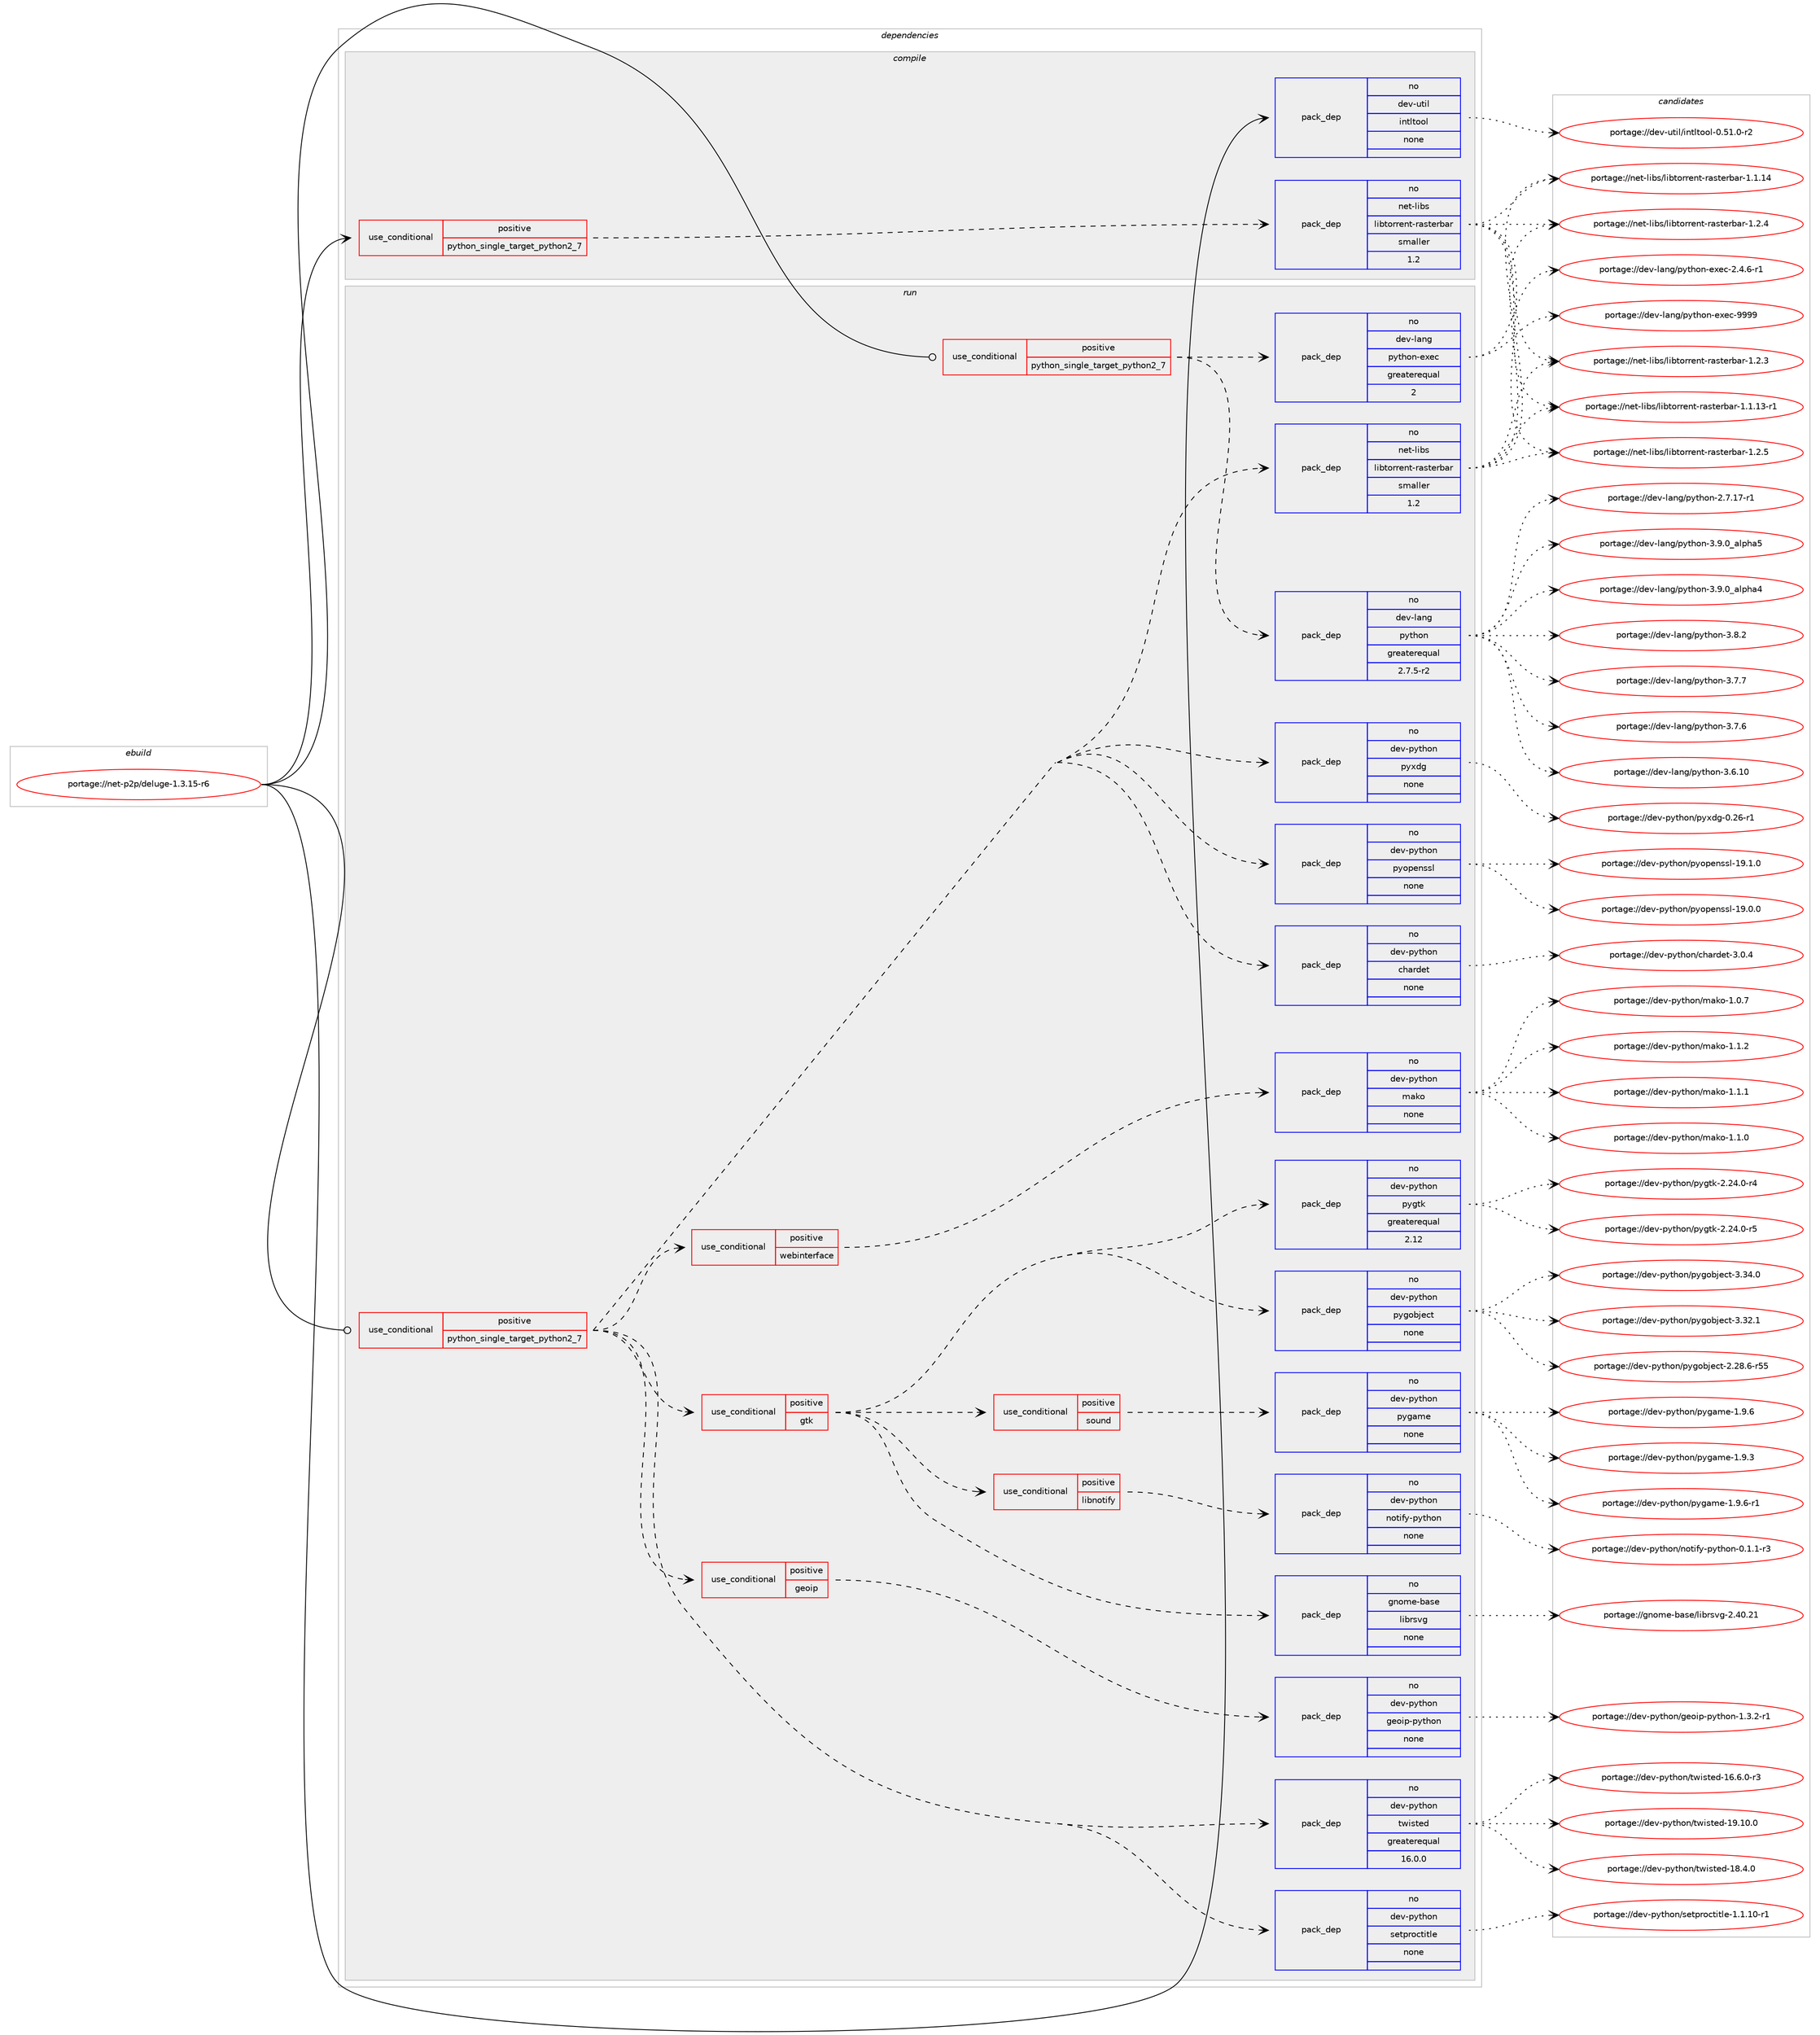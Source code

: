 digraph prolog {

# *************
# Graph options
# *************

newrank=true;
concentrate=true;
compound=true;
graph [rankdir=LR,fontname=Helvetica,fontsize=10,ranksep=1.5];#, ranksep=2.5, nodesep=0.2];
edge  [arrowhead=vee];
node  [fontname=Helvetica,fontsize=10];

# **********
# The ebuild
# **********

subgraph cluster_leftcol {
color=gray;
label=<<i>ebuild</i>>;
id [label="portage://net-p2p/deluge-1.3.15-r6", color=red, width=4, href="../net-p2p/deluge-1.3.15-r6.svg"];
}

# ****************
# The dependencies
# ****************

subgraph cluster_midcol {
color=gray;
label=<<i>dependencies</i>>;
subgraph cluster_compile {
fillcolor="#eeeeee";
style=filled;
label=<<i>compile</i>>;
subgraph cond2353 {
dependency13374 [label=<<TABLE BORDER="0" CELLBORDER="1" CELLSPACING="0" CELLPADDING="4"><TR><TD ROWSPAN="3" CELLPADDING="10">use_conditional</TD></TR><TR><TD>positive</TD></TR><TR><TD>python_single_target_python2_7</TD></TR></TABLE>>, shape=none, color=red];
subgraph pack10876 {
dependency13375 [label=<<TABLE BORDER="0" CELLBORDER="1" CELLSPACING="0" CELLPADDING="4" WIDTH="220"><TR><TD ROWSPAN="6" CELLPADDING="30">pack_dep</TD></TR><TR><TD WIDTH="110">no</TD></TR><TR><TD>net-libs</TD></TR><TR><TD>libtorrent-rasterbar</TD></TR><TR><TD>smaller</TD></TR><TR><TD>1.2</TD></TR></TABLE>>, shape=none, color=blue];
}
dependency13374:e -> dependency13375:w [weight=20,style="dashed",arrowhead="vee"];
}
id:e -> dependency13374:w [weight=20,style="solid",arrowhead="vee"];
subgraph pack10877 {
dependency13376 [label=<<TABLE BORDER="0" CELLBORDER="1" CELLSPACING="0" CELLPADDING="4" WIDTH="220"><TR><TD ROWSPAN="6" CELLPADDING="30">pack_dep</TD></TR><TR><TD WIDTH="110">no</TD></TR><TR><TD>dev-util</TD></TR><TR><TD>intltool</TD></TR><TR><TD>none</TD></TR><TR><TD></TD></TR></TABLE>>, shape=none, color=blue];
}
id:e -> dependency13376:w [weight=20,style="solid",arrowhead="vee"];
}
subgraph cluster_compileandrun {
fillcolor="#eeeeee";
style=filled;
label=<<i>compile and run</i>>;
}
subgraph cluster_run {
fillcolor="#eeeeee";
style=filled;
label=<<i>run</i>>;
subgraph cond2354 {
dependency13377 [label=<<TABLE BORDER="0" CELLBORDER="1" CELLSPACING="0" CELLPADDING="4"><TR><TD ROWSPAN="3" CELLPADDING="10">use_conditional</TD></TR><TR><TD>positive</TD></TR><TR><TD>python_single_target_python2_7</TD></TR></TABLE>>, shape=none, color=red];
subgraph pack10878 {
dependency13378 [label=<<TABLE BORDER="0" CELLBORDER="1" CELLSPACING="0" CELLPADDING="4" WIDTH="220"><TR><TD ROWSPAN="6" CELLPADDING="30">pack_dep</TD></TR><TR><TD WIDTH="110">no</TD></TR><TR><TD>dev-lang</TD></TR><TR><TD>python</TD></TR><TR><TD>greaterequal</TD></TR><TR><TD>2.7.5-r2</TD></TR></TABLE>>, shape=none, color=blue];
}
dependency13377:e -> dependency13378:w [weight=20,style="dashed",arrowhead="vee"];
subgraph pack10879 {
dependency13379 [label=<<TABLE BORDER="0" CELLBORDER="1" CELLSPACING="0" CELLPADDING="4" WIDTH="220"><TR><TD ROWSPAN="6" CELLPADDING="30">pack_dep</TD></TR><TR><TD WIDTH="110">no</TD></TR><TR><TD>dev-lang</TD></TR><TR><TD>python-exec</TD></TR><TR><TD>greaterequal</TD></TR><TR><TD>2</TD></TR></TABLE>>, shape=none, color=blue];
}
dependency13377:e -> dependency13379:w [weight=20,style="dashed",arrowhead="vee"];
}
id:e -> dependency13377:w [weight=20,style="solid",arrowhead="odot"];
subgraph cond2355 {
dependency13380 [label=<<TABLE BORDER="0" CELLBORDER="1" CELLSPACING="0" CELLPADDING="4"><TR><TD ROWSPAN="3" CELLPADDING="10">use_conditional</TD></TR><TR><TD>positive</TD></TR><TR><TD>python_single_target_python2_7</TD></TR></TABLE>>, shape=none, color=red];
subgraph pack10880 {
dependency13381 [label=<<TABLE BORDER="0" CELLBORDER="1" CELLSPACING="0" CELLPADDING="4" WIDTH="220"><TR><TD ROWSPAN="6" CELLPADDING="30">pack_dep</TD></TR><TR><TD WIDTH="110">no</TD></TR><TR><TD>net-libs</TD></TR><TR><TD>libtorrent-rasterbar</TD></TR><TR><TD>smaller</TD></TR><TR><TD>1.2</TD></TR></TABLE>>, shape=none, color=blue];
}
dependency13380:e -> dependency13381:w [weight=20,style="dashed",arrowhead="vee"];
subgraph pack10881 {
dependency13382 [label=<<TABLE BORDER="0" CELLBORDER="1" CELLSPACING="0" CELLPADDING="4" WIDTH="220"><TR><TD ROWSPAN="6" CELLPADDING="30">pack_dep</TD></TR><TR><TD WIDTH="110">no</TD></TR><TR><TD>dev-python</TD></TR><TR><TD>chardet</TD></TR><TR><TD>none</TD></TR><TR><TD></TD></TR></TABLE>>, shape=none, color=blue];
}
dependency13380:e -> dependency13382:w [weight=20,style="dashed",arrowhead="vee"];
subgraph pack10882 {
dependency13383 [label=<<TABLE BORDER="0" CELLBORDER="1" CELLSPACING="0" CELLPADDING="4" WIDTH="220"><TR><TD ROWSPAN="6" CELLPADDING="30">pack_dep</TD></TR><TR><TD WIDTH="110">no</TD></TR><TR><TD>dev-python</TD></TR><TR><TD>pyopenssl</TD></TR><TR><TD>none</TD></TR><TR><TD></TD></TR></TABLE>>, shape=none, color=blue];
}
dependency13380:e -> dependency13383:w [weight=20,style="dashed",arrowhead="vee"];
subgraph pack10883 {
dependency13384 [label=<<TABLE BORDER="0" CELLBORDER="1" CELLSPACING="0" CELLPADDING="4" WIDTH="220"><TR><TD ROWSPAN="6" CELLPADDING="30">pack_dep</TD></TR><TR><TD WIDTH="110">no</TD></TR><TR><TD>dev-python</TD></TR><TR><TD>pyxdg</TD></TR><TR><TD>none</TD></TR><TR><TD></TD></TR></TABLE>>, shape=none, color=blue];
}
dependency13380:e -> dependency13384:w [weight=20,style="dashed",arrowhead="vee"];
subgraph pack10884 {
dependency13385 [label=<<TABLE BORDER="0" CELLBORDER="1" CELLSPACING="0" CELLPADDING="4" WIDTH="220"><TR><TD ROWSPAN="6" CELLPADDING="30">pack_dep</TD></TR><TR><TD WIDTH="110">no</TD></TR><TR><TD>dev-python</TD></TR><TR><TD>setproctitle</TD></TR><TR><TD>none</TD></TR><TR><TD></TD></TR></TABLE>>, shape=none, color=blue];
}
dependency13380:e -> dependency13385:w [weight=20,style="dashed",arrowhead="vee"];
subgraph pack10885 {
dependency13386 [label=<<TABLE BORDER="0" CELLBORDER="1" CELLSPACING="0" CELLPADDING="4" WIDTH="220"><TR><TD ROWSPAN="6" CELLPADDING="30">pack_dep</TD></TR><TR><TD WIDTH="110">no</TD></TR><TR><TD>dev-python</TD></TR><TR><TD>twisted</TD></TR><TR><TD>greaterequal</TD></TR><TR><TD>16.0.0</TD></TR></TABLE>>, shape=none, color=blue];
}
dependency13380:e -> dependency13386:w [weight=20,style="dashed",arrowhead="vee"];
subgraph cond2356 {
dependency13387 [label=<<TABLE BORDER="0" CELLBORDER="1" CELLSPACING="0" CELLPADDING="4"><TR><TD ROWSPAN="3" CELLPADDING="10">use_conditional</TD></TR><TR><TD>positive</TD></TR><TR><TD>geoip</TD></TR></TABLE>>, shape=none, color=red];
subgraph pack10886 {
dependency13388 [label=<<TABLE BORDER="0" CELLBORDER="1" CELLSPACING="0" CELLPADDING="4" WIDTH="220"><TR><TD ROWSPAN="6" CELLPADDING="30">pack_dep</TD></TR><TR><TD WIDTH="110">no</TD></TR><TR><TD>dev-python</TD></TR><TR><TD>geoip-python</TD></TR><TR><TD>none</TD></TR><TR><TD></TD></TR></TABLE>>, shape=none, color=blue];
}
dependency13387:e -> dependency13388:w [weight=20,style="dashed",arrowhead="vee"];
}
dependency13380:e -> dependency13387:w [weight=20,style="dashed",arrowhead="vee"];
subgraph cond2357 {
dependency13389 [label=<<TABLE BORDER="0" CELLBORDER="1" CELLSPACING="0" CELLPADDING="4"><TR><TD ROWSPAN="3" CELLPADDING="10">use_conditional</TD></TR><TR><TD>positive</TD></TR><TR><TD>gtk</TD></TR></TABLE>>, shape=none, color=red];
subgraph cond2358 {
dependency13390 [label=<<TABLE BORDER="0" CELLBORDER="1" CELLSPACING="0" CELLPADDING="4"><TR><TD ROWSPAN="3" CELLPADDING="10">use_conditional</TD></TR><TR><TD>positive</TD></TR><TR><TD>sound</TD></TR></TABLE>>, shape=none, color=red];
subgraph pack10887 {
dependency13391 [label=<<TABLE BORDER="0" CELLBORDER="1" CELLSPACING="0" CELLPADDING="4" WIDTH="220"><TR><TD ROWSPAN="6" CELLPADDING="30">pack_dep</TD></TR><TR><TD WIDTH="110">no</TD></TR><TR><TD>dev-python</TD></TR><TR><TD>pygame</TD></TR><TR><TD>none</TD></TR><TR><TD></TD></TR></TABLE>>, shape=none, color=blue];
}
dependency13390:e -> dependency13391:w [weight=20,style="dashed",arrowhead="vee"];
}
dependency13389:e -> dependency13390:w [weight=20,style="dashed",arrowhead="vee"];
subgraph pack10888 {
dependency13392 [label=<<TABLE BORDER="0" CELLBORDER="1" CELLSPACING="0" CELLPADDING="4" WIDTH="220"><TR><TD ROWSPAN="6" CELLPADDING="30">pack_dep</TD></TR><TR><TD WIDTH="110">no</TD></TR><TR><TD>dev-python</TD></TR><TR><TD>pygobject</TD></TR><TR><TD>none</TD></TR><TR><TD></TD></TR></TABLE>>, shape=none, color=blue];
}
dependency13389:e -> dependency13392:w [weight=20,style="dashed",arrowhead="vee"];
subgraph pack10889 {
dependency13393 [label=<<TABLE BORDER="0" CELLBORDER="1" CELLSPACING="0" CELLPADDING="4" WIDTH="220"><TR><TD ROWSPAN="6" CELLPADDING="30">pack_dep</TD></TR><TR><TD WIDTH="110">no</TD></TR><TR><TD>dev-python</TD></TR><TR><TD>pygtk</TD></TR><TR><TD>greaterequal</TD></TR><TR><TD>2.12</TD></TR></TABLE>>, shape=none, color=blue];
}
dependency13389:e -> dependency13393:w [weight=20,style="dashed",arrowhead="vee"];
subgraph pack10890 {
dependency13394 [label=<<TABLE BORDER="0" CELLBORDER="1" CELLSPACING="0" CELLPADDING="4" WIDTH="220"><TR><TD ROWSPAN="6" CELLPADDING="30">pack_dep</TD></TR><TR><TD WIDTH="110">no</TD></TR><TR><TD>gnome-base</TD></TR><TR><TD>librsvg</TD></TR><TR><TD>none</TD></TR><TR><TD></TD></TR></TABLE>>, shape=none, color=blue];
}
dependency13389:e -> dependency13394:w [weight=20,style="dashed",arrowhead="vee"];
subgraph cond2359 {
dependency13395 [label=<<TABLE BORDER="0" CELLBORDER="1" CELLSPACING="0" CELLPADDING="4"><TR><TD ROWSPAN="3" CELLPADDING="10">use_conditional</TD></TR><TR><TD>positive</TD></TR><TR><TD>libnotify</TD></TR></TABLE>>, shape=none, color=red];
subgraph pack10891 {
dependency13396 [label=<<TABLE BORDER="0" CELLBORDER="1" CELLSPACING="0" CELLPADDING="4" WIDTH="220"><TR><TD ROWSPAN="6" CELLPADDING="30">pack_dep</TD></TR><TR><TD WIDTH="110">no</TD></TR><TR><TD>dev-python</TD></TR><TR><TD>notify-python</TD></TR><TR><TD>none</TD></TR><TR><TD></TD></TR></TABLE>>, shape=none, color=blue];
}
dependency13395:e -> dependency13396:w [weight=20,style="dashed",arrowhead="vee"];
}
dependency13389:e -> dependency13395:w [weight=20,style="dashed",arrowhead="vee"];
}
dependency13380:e -> dependency13389:w [weight=20,style="dashed",arrowhead="vee"];
subgraph cond2360 {
dependency13397 [label=<<TABLE BORDER="0" CELLBORDER="1" CELLSPACING="0" CELLPADDING="4"><TR><TD ROWSPAN="3" CELLPADDING="10">use_conditional</TD></TR><TR><TD>positive</TD></TR><TR><TD>webinterface</TD></TR></TABLE>>, shape=none, color=red];
subgraph pack10892 {
dependency13398 [label=<<TABLE BORDER="0" CELLBORDER="1" CELLSPACING="0" CELLPADDING="4" WIDTH="220"><TR><TD ROWSPAN="6" CELLPADDING="30">pack_dep</TD></TR><TR><TD WIDTH="110">no</TD></TR><TR><TD>dev-python</TD></TR><TR><TD>mako</TD></TR><TR><TD>none</TD></TR><TR><TD></TD></TR></TABLE>>, shape=none, color=blue];
}
dependency13397:e -> dependency13398:w [weight=20,style="dashed",arrowhead="vee"];
}
dependency13380:e -> dependency13397:w [weight=20,style="dashed",arrowhead="vee"];
}
id:e -> dependency13380:w [weight=20,style="solid",arrowhead="odot"];
}
}

# **************
# The candidates
# **************

subgraph cluster_choices {
rank=same;
color=gray;
label=<<i>candidates</i>>;

subgraph choice10876 {
color=black;
nodesep=1;
choice1101011164510810598115471081059811611111411410111011645114971151161011149897114454946504653 [label="portage://net-libs/libtorrent-rasterbar-1.2.5", color=red, width=4,href="../net-libs/libtorrent-rasterbar-1.2.5.svg"];
choice1101011164510810598115471081059811611111411410111011645114971151161011149897114454946504652 [label="portage://net-libs/libtorrent-rasterbar-1.2.4", color=red, width=4,href="../net-libs/libtorrent-rasterbar-1.2.4.svg"];
choice1101011164510810598115471081059811611111411410111011645114971151161011149897114454946504651 [label="portage://net-libs/libtorrent-rasterbar-1.2.3", color=red, width=4,href="../net-libs/libtorrent-rasterbar-1.2.3.svg"];
choice110101116451081059811547108105981161111141141011101164511497115116101114989711445494649464952 [label="portage://net-libs/libtorrent-rasterbar-1.1.14", color=red, width=4,href="../net-libs/libtorrent-rasterbar-1.1.14.svg"];
choice1101011164510810598115471081059811611111411410111011645114971151161011149897114454946494649514511449 [label="portage://net-libs/libtorrent-rasterbar-1.1.13-r1", color=red, width=4,href="../net-libs/libtorrent-rasterbar-1.1.13-r1.svg"];
dependency13375:e -> choice1101011164510810598115471081059811611111411410111011645114971151161011149897114454946504653:w [style=dotted,weight="100"];
dependency13375:e -> choice1101011164510810598115471081059811611111411410111011645114971151161011149897114454946504652:w [style=dotted,weight="100"];
dependency13375:e -> choice1101011164510810598115471081059811611111411410111011645114971151161011149897114454946504651:w [style=dotted,weight="100"];
dependency13375:e -> choice110101116451081059811547108105981161111141141011101164511497115116101114989711445494649464952:w [style=dotted,weight="100"];
dependency13375:e -> choice1101011164510810598115471081059811611111411410111011645114971151161011149897114454946494649514511449:w [style=dotted,weight="100"];
}
subgraph choice10877 {
color=black;
nodesep=1;
choice1001011184511711610510847105110116108116111111108454846534946484511450 [label="portage://dev-util/intltool-0.51.0-r2", color=red, width=4,href="../dev-util/intltool-0.51.0-r2.svg"];
dependency13376:e -> choice1001011184511711610510847105110116108116111111108454846534946484511450:w [style=dotted,weight="100"];
}
subgraph choice10878 {
color=black;
nodesep=1;
choice10010111845108971101034711212111610411111045514657464895971081121049753 [label="portage://dev-lang/python-3.9.0_alpha5", color=red, width=4,href="../dev-lang/python-3.9.0_alpha5.svg"];
choice10010111845108971101034711212111610411111045514657464895971081121049752 [label="portage://dev-lang/python-3.9.0_alpha4", color=red, width=4,href="../dev-lang/python-3.9.0_alpha4.svg"];
choice100101118451089711010347112121116104111110455146564650 [label="portage://dev-lang/python-3.8.2", color=red, width=4,href="../dev-lang/python-3.8.2.svg"];
choice100101118451089711010347112121116104111110455146554655 [label="portage://dev-lang/python-3.7.7", color=red, width=4,href="../dev-lang/python-3.7.7.svg"];
choice100101118451089711010347112121116104111110455146554654 [label="portage://dev-lang/python-3.7.6", color=red, width=4,href="../dev-lang/python-3.7.6.svg"];
choice10010111845108971101034711212111610411111045514654464948 [label="portage://dev-lang/python-3.6.10", color=red, width=4,href="../dev-lang/python-3.6.10.svg"];
choice100101118451089711010347112121116104111110455046554649554511449 [label="portage://dev-lang/python-2.7.17-r1", color=red, width=4,href="../dev-lang/python-2.7.17-r1.svg"];
dependency13378:e -> choice10010111845108971101034711212111610411111045514657464895971081121049753:w [style=dotted,weight="100"];
dependency13378:e -> choice10010111845108971101034711212111610411111045514657464895971081121049752:w [style=dotted,weight="100"];
dependency13378:e -> choice100101118451089711010347112121116104111110455146564650:w [style=dotted,weight="100"];
dependency13378:e -> choice100101118451089711010347112121116104111110455146554655:w [style=dotted,weight="100"];
dependency13378:e -> choice100101118451089711010347112121116104111110455146554654:w [style=dotted,weight="100"];
dependency13378:e -> choice10010111845108971101034711212111610411111045514654464948:w [style=dotted,weight="100"];
dependency13378:e -> choice100101118451089711010347112121116104111110455046554649554511449:w [style=dotted,weight="100"];
}
subgraph choice10879 {
color=black;
nodesep=1;
choice10010111845108971101034711212111610411111045101120101994557575757 [label="portage://dev-lang/python-exec-9999", color=red, width=4,href="../dev-lang/python-exec-9999.svg"];
choice10010111845108971101034711212111610411111045101120101994550465246544511449 [label="portage://dev-lang/python-exec-2.4.6-r1", color=red, width=4,href="../dev-lang/python-exec-2.4.6-r1.svg"];
dependency13379:e -> choice10010111845108971101034711212111610411111045101120101994557575757:w [style=dotted,weight="100"];
dependency13379:e -> choice10010111845108971101034711212111610411111045101120101994550465246544511449:w [style=dotted,weight="100"];
}
subgraph choice10880 {
color=black;
nodesep=1;
choice1101011164510810598115471081059811611111411410111011645114971151161011149897114454946504653 [label="portage://net-libs/libtorrent-rasterbar-1.2.5", color=red, width=4,href="../net-libs/libtorrent-rasterbar-1.2.5.svg"];
choice1101011164510810598115471081059811611111411410111011645114971151161011149897114454946504652 [label="portage://net-libs/libtorrent-rasterbar-1.2.4", color=red, width=4,href="../net-libs/libtorrent-rasterbar-1.2.4.svg"];
choice1101011164510810598115471081059811611111411410111011645114971151161011149897114454946504651 [label="portage://net-libs/libtorrent-rasterbar-1.2.3", color=red, width=4,href="../net-libs/libtorrent-rasterbar-1.2.3.svg"];
choice110101116451081059811547108105981161111141141011101164511497115116101114989711445494649464952 [label="portage://net-libs/libtorrent-rasterbar-1.1.14", color=red, width=4,href="../net-libs/libtorrent-rasterbar-1.1.14.svg"];
choice1101011164510810598115471081059811611111411410111011645114971151161011149897114454946494649514511449 [label="portage://net-libs/libtorrent-rasterbar-1.1.13-r1", color=red, width=4,href="../net-libs/libtorrent-rasterbar-1.1.13-r1.svg"];
dependency13381:e -> choice1101011164510810598115471081059811611111411410111011645114971151161011149897114454946504653:w [style=dotted,weight="100"];
dependency13381:e -> choice1101011164510810598115471081059811611111411410111011645114971151161011149897114454946504652:w [style=dotted,weight="100"];
dependency13381:e -> choice1101011164510810598115471081059811611111411410111011645114971151161011149897114454946504651:w [style=dotted,weight="100"];
dependency13381:e -> choice110101116451081059811547108105981161111141141011101164511497115116101114989711445494649464952:w [style=dotted,weight="100"];
dependency13381:e -> choice1101011164510810598115471081059811611111411410111011645114971151161011149897114454946494649514511449:w [style=dotted,weight="100"];
}
subgraph choice10881 {
color=black;
nodesep=1;
choice10010111845112121116104111110479910497114100101116455146484652 [label="portage://dev-python/chardet-3.0.4", color=red, width=4,href="../dev-python/chardet-3.0.4.svg"];
dependency13382:e -> choice10010111845112121116104111110479910497114100101116455146484652:w [style=dotted,weight="100"];
}
subgraph choice10882 {
color=black;
nodesep=1;
choice100101118451121211161041111104711212111111210111011511510845495746494648 [label="portage://dev-python/pyopenssl-19.1.0", color=red, width=4,href="../dev-python/pyopenssl-19.1.0.svg"];
choice100101118451121211161041111104711212111111210111011511510845495746484648 [label="portage://dev-python/pyopenssl-19.0.0", color=red, width=4,href="../dev-python/pyopenssl-19.0.0.svg"];
dependency13383:e -> choice100101118451121211161041111104711212111111210111011511510845495746494648:w [style=dotted,weight="100"];
dependency13383:e -> choice100101118451121211161041111104711212111111210111011511510845495746484648:w [style=dotted,weight="100"];
}
subgraph choice10883 {
color=black;
nodesep=1;
choice100101118451121211161041111104711212112010010345484650544511449 [label="portage://dev-python/pyxdg-0.26-r1", color=red, width=4,href="../dev-python/pyxdg-0.26-r1.svg"];
dependency13384:e -> choice100101118451121211161041111104711212112010010345484650544511449:w [style=dotted,weight="100"];
}
subgraph choice10884 {
color=black;
nodesep=1;
choice100101118451121211161041111104711510111611211411199116105116108101454946494649484511449 [label="portage://dev-python/setproctitle-1.1.10-r1", color=red, width=4,href="../dev-python/setproctitle-1.1.10-r1.svg"];
dependency13385:e -> choice100101118451121211161041111104711510111611211411199116105116108101454946494649484511449:w [style=dotted,weight="100"];
}
subgraph choice10885 {
color=black;
nodesep=1;
choice10010111845112121116104111110471161191051151161011004549574649484648 [label="portage://dev-python/twisted-19.10.0", color=red, width=4,href="../dev-python/twisted-19.10.0.svg"];
choice100101118451121211161041111104711611910511511610110045495646524648 [label="portage://dev-python/twisted-18.4.0", color=red, width=4,href="../dev-python/twisted-18.4.0.svg"];
choice1001011184511212111610411111047116119105115116101100454954465446484511451 [label="portage://dev-python/twisted-16.6.0-r3", color=red, width=4,href="../dev-python/twisted-16.6.0-r3.svg"];
dependency13386:e -> choice10010111845112121116104111110471161191051151161011004549574649484648:w [style=dotted,weight="100"];
dependency13386:e -> choice100101118451121211161041111104711611910511511610110045495646524648:w [style=dotted,weight="100"];
dependency13386:e -> choice1001011184511212111610411111047116119105115116101100454954465446484511451:w [style=dotted,weight="100"];
}
subgraph choice10886 {
color=black;
nodesep=1;
choice1001011184511212111610411111047103101111105112451121211161041111104549465146504511449 [label="portage://dev-python/geoip-python-1.3.2-r1", color=red, width=4,href="../dev-python/geoip-python-1.3.2-r1.svg"];
dependency13388:e -> choice1001011184511212111610411111047103101111105112451121211161041111104549465146504511449:w [style=dotted,weight="100"];
}
subgraph choice10887 {
color=black;
nodesep=1;
choice1001011184511212111610411111047112121103971091014549465746544511449 [label="portage://dev-python/pygame-1.9.6-r1", color=red, width=4,href="../dev-python/pygame-1.9.6-r1.svg"];
choice100101118451121211161041111104711212110397109101454946574654 [label="portage://dev-python/pygame-1.9.6", color=red, width=4,href="../dev-python/pygame-1.9.6.svg"];
choice100101118451121211161041111104711212110397109101454946574651 [label="portage://dev-python/pygame-1.9.3", color=red, width=4,href="../dev-python/pygame-1.9.3.svg"];
dependency13391:e -> choice1001011184511212111610411111047112121103971091014549465746544511449:w [style=dotted,weight="100"];
dependency13391:e -> choice100101118451121211161041111104711212110397109101454946574654:w [style=dotted,weight="100"];
dependency13391:e -> choice100101118451121211161041111104711212110397109101454946574651:w [style=dotted,weight="100"];
}
subgraph choice10888 {
color=black;
nodesep=1;
choice1001011184511212111610411111047112121103111981061019911645514651524648 [label="portage://dev-python/pygobject-3.34.0", color=red, width=4,href="../dev-python/pygobject-3.34.0.svg"];
choice1001011184511212111610411111047112121103111981061019911645514651504649 [label="portage://dev-python/pygobject-3.32.1", color=red, width=4,href="../dev-python/pygobject-3.32.1.svg"];
choice1001011184511212111610411111047112121103111981061019911645504650564654451145353 [label="portage://dev-python/pygobject-2.28.6-r55", color=red, width=4,href="../dev-python/pygobject-2.28.6-r55.svg"];
dependency13392:e -> choice1001011184511212111610411111047112121103111981061019911645514651524648:w [style=dotted,weight="100"];
dependency13392:e -> choice1001011184511212111610411111047112121103111981061019911645514651504649:w [style=dotted,weight="100"];
dependency13392:e -> choice1001011184511212111610411111047112121103111981061019911645504650564654451145353:w [style=dotted,weight="100"];
}
subgraph choice10889 {
color=black;
nodesep=1;
choice1001011184511212111610411111047112121103116107455046505246484511453 [label="portage://dev-python/pygtk-2.24.0-r5", color=red, width=4,href="../dev-python/pygtk-2.24.0-r5.svg"];
choice1001011184511212111610411111047112121103116107455046505246484511452 [label="portage://dev-python/pygtk-2.24.0-r4", color=red, width=4,href="../dev-python/pygtk-2.24.0-r4.svg"];
dependency13393:e -> choice1001011184511212111610411111047112121103116107455046505246484511453:w [style=dotted,weight="100"];
dependency13393:e -> choice1001011184511212111610411111047112121103116107455046505246484511452:w [style=dotted,weight="100"];
}
subgraph choice10890 {
color=black;
nodesep=1;
choice10311011110910145989711510147108105981141151181034550465248465049 [label="portage://gnome-base/librsvg-2.40.21", color=red, width=4,href="../gnome-base/librsvg-2.40.21.svg"];
dependency13394:e -> choice10311011110910145989711510147108105981141151181034550465248465049:w [style=dotted,weight="100"];
}
subgraph choice10891 {
color=black;
nodesep=1;
choice1001011184511212111610411111047110111116105102121451121211161041111104548464946494511451 [label="portage://dev-python/notify-python-0.1.1-r3", color=red, width=4,href="../dev-python/notify-python-0.1.1-r3.svg"];
dependency13396:e -> choice1001011184511212111610411111047110111116105102121451121211161041111104548464946494511451:w [style=dotted,weight="100"];
}
subgraph choice10892 {
color=black;
nodesep=1;
choice100101118451121211161041111104710997107111454946494650 [label="portage://dev-python/mako-1.1.2", color=red, width=4,href="../dev-python/mako-1.1.2.svg"];
choice100101118451121211161041111104710997107111454946494649 [label="portage://dev-python/mako-1.1.1", color=red, width=4,href="../dev-python/mako-1.1.1.svg"];
choice100101118451121211161041111104710997107111454946494648 [label="portage://dev-python/mako-1.1.0", color=red, width=4,href="../dev-python/mako-1.1.0.svg"];
choice100101118451121211161041111104710997107111454946484655 [label="portage://dev-python/mako-1.0.7", color=red, width=4,href="../dev-python/mako-1.0.7.svg"];
dependency13398:e -> choice100101118451121211161041111104710997107111454946494650:w [style=dotted,weight="100"];
dependency13398:e -> choice100101118451121211161041111104710997107111454946494649:w [style=dotted,weight="100"];
dependency13398:e -> choice100101118451121211161041111104710997107111454946494648:w [style=dotted,weight="100"];
dependency13398:e -> choice100101118451121211161041111104710997107111454946484655:w [style=dotted,weight="100"];
}
}

}

